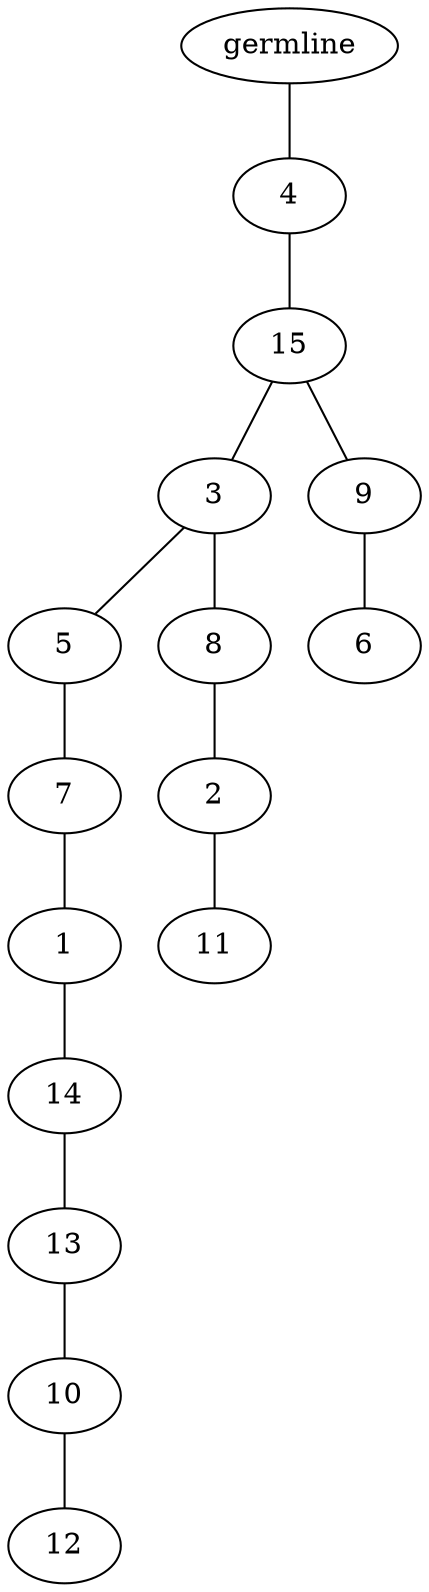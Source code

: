 graph tree {
    "140528639516288" [label="germline"];
    "140528639499088" [label="4"];
    "140528639475920" [label="15"];
    "140528639476208" [label="3"];
    "140528639476544" [label="5"];
    "140528639476832" [label="7"];
    "140528639499424" [label="1"];
    "140528639499712" [label="14"];
    "140528639500000" [label="13"];
    "140528639500144" [label="10"];
    "140528639515184" [label="12"];
    "140528639477696" [label="8"];
    "140528639477024" [label="2"];
    "140528639478848" [label="11"];
    "140528639479136" [label="9"];
    "140528639476880" [label="6"];
    "140528639516288" -- "140528639499088";
    "140528639499088" -- "140528639475920";
    "140528639475920" -- "140528639476208";
    "140528639475920" -- "140528639479136";
    "140528639476208" -- "140528639476544";
    "140528639476208" -- "140528639477696";
    "140528639476544" -- "140528639476832";
    "140528639476832" -- "140528639499424";
    "140528639499424" -- "140528639499712";
    "140528639499712" -- "140528639500000";
    "140528639500000" -- "140528639500144";
    "140528639500144" -- "140528639515184";
    "140528639477696" -- "140528639477024";
    "140528639477024" -- "140528639478848";
    "140528639479136" -- "140528639476880";
}
